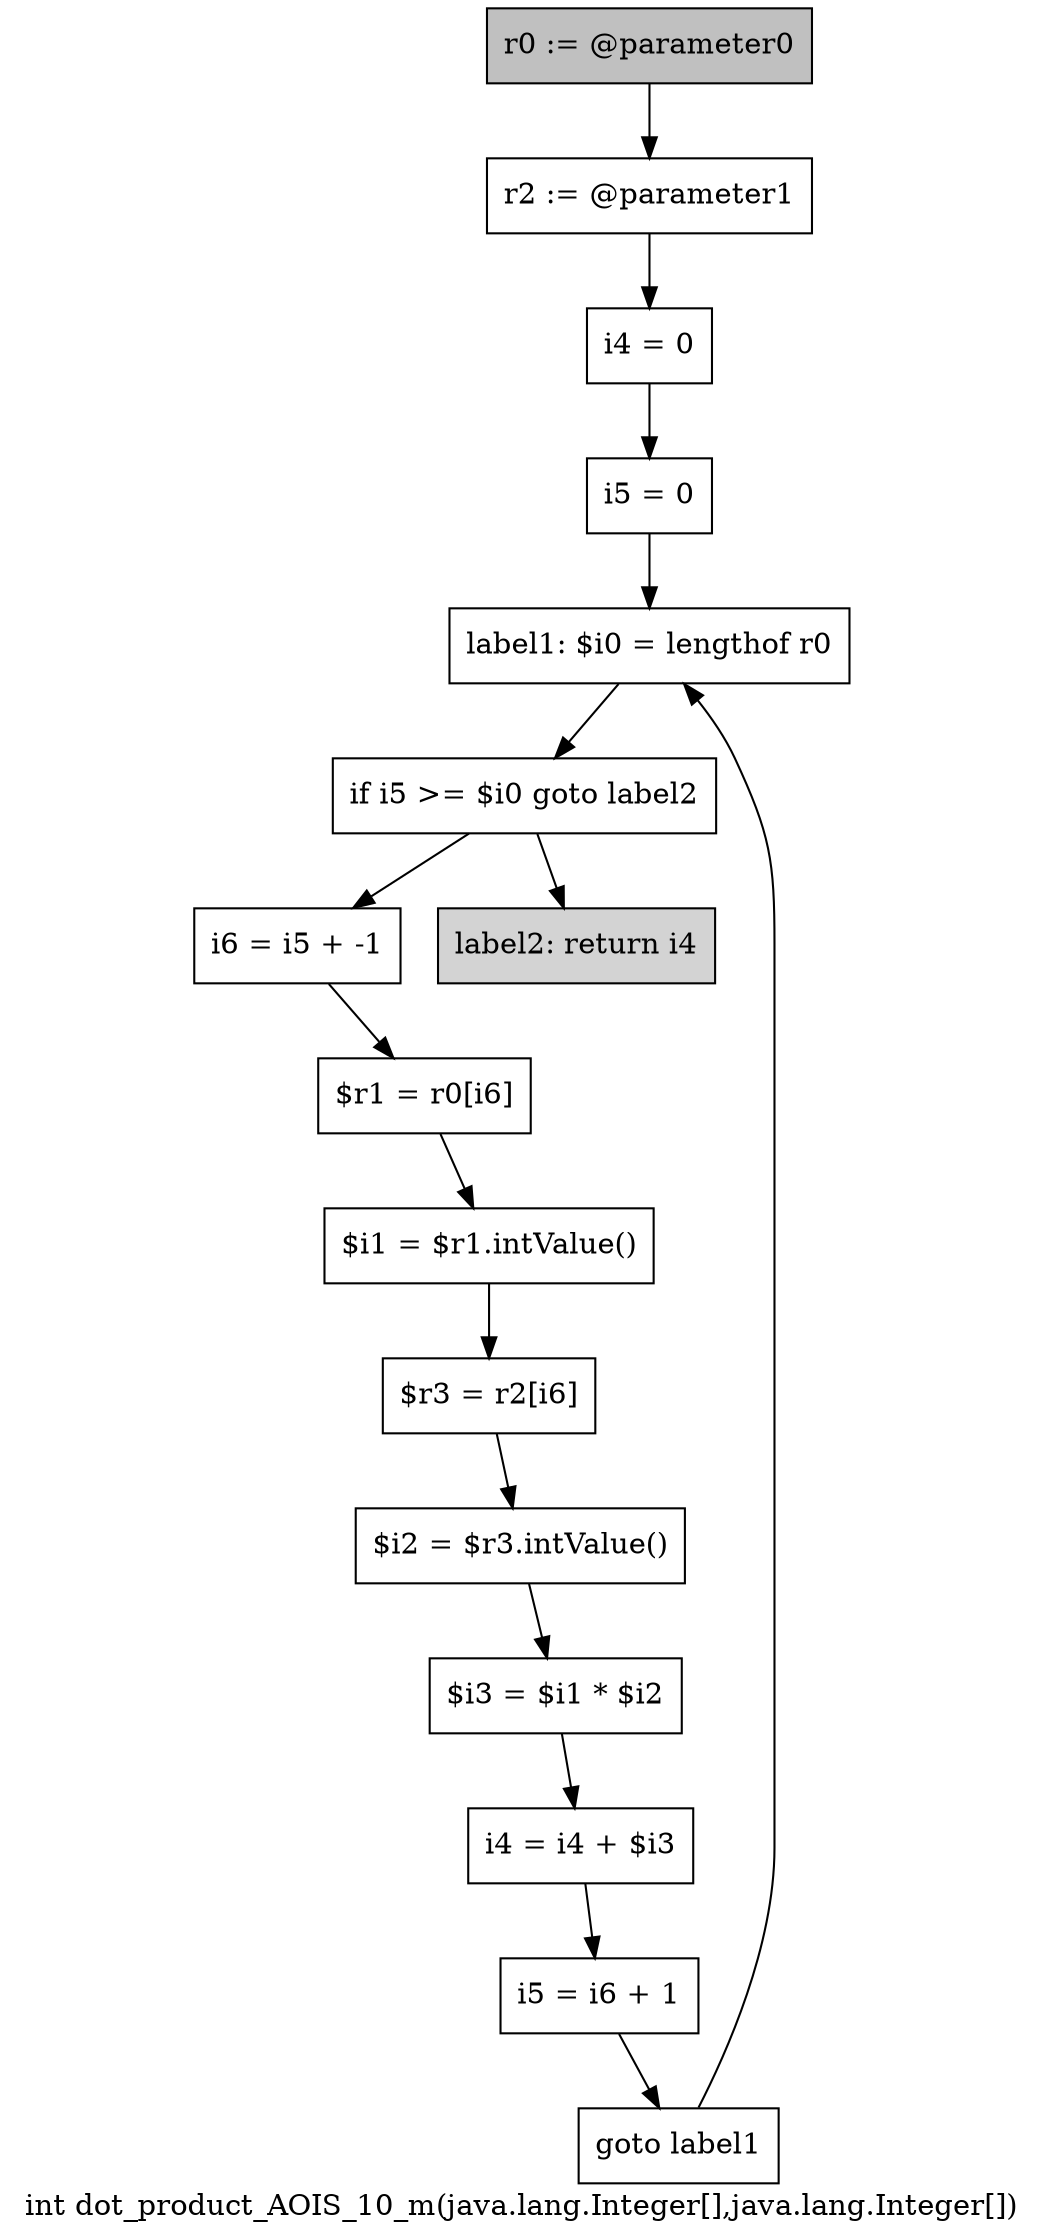 digraph "int dot_product_AOIS_10_m(java.lang.Integer[],java.lang.Integer[])" {
    label="int dot_product_AOIS_10_m(java.lang.Integer[],java.lang.Integer[])";
    node [shape=box];
    "0" [style=filled,fillcolor=gray,label="r0 := @parameter0",];
    "1" [label="r2 := @parameter1",];
    "0"->"1";
    "2" [label="i4 = 0",];
    "1"->"2";
    "3" [label="i5 = 0",];
    "2"->"3";
    "4" [label="label1: $i0 = lengthof r0",];
    "3"->"4";
    "5" [label="if i5 >= $i0 goto label2",];
    "4"->"5";
    "6" [label="i6 = i5 + -1",];
    "5"->"6";
    "15" [style=filled,fillcolor=lightgray,label="label2: return i4",];
    "5"->"15";
    "7" [label="$r1 = r0[i6]",];
    "6"->"7";
    "8" [label="$i1 = $r1.intValue()",];
    "7"->"8";
    "9" [label="$r3 = r2[i6]",];
    "8"->"9";
    "10" [label="$i2 = $r3.intValue()",];
    "9"->"10";
    "11" [label="$i3 = $i1 * $i2",];
    "10"->"11";
    "12" [label="i4 = i4 + $i3",];
    "11"->"12";
    "13" [label="i5 = i6 + 1",];
    "12"->"13";
    "14" [label="goto label1",];
    "13"->"14";
    "14"->"4";
}
